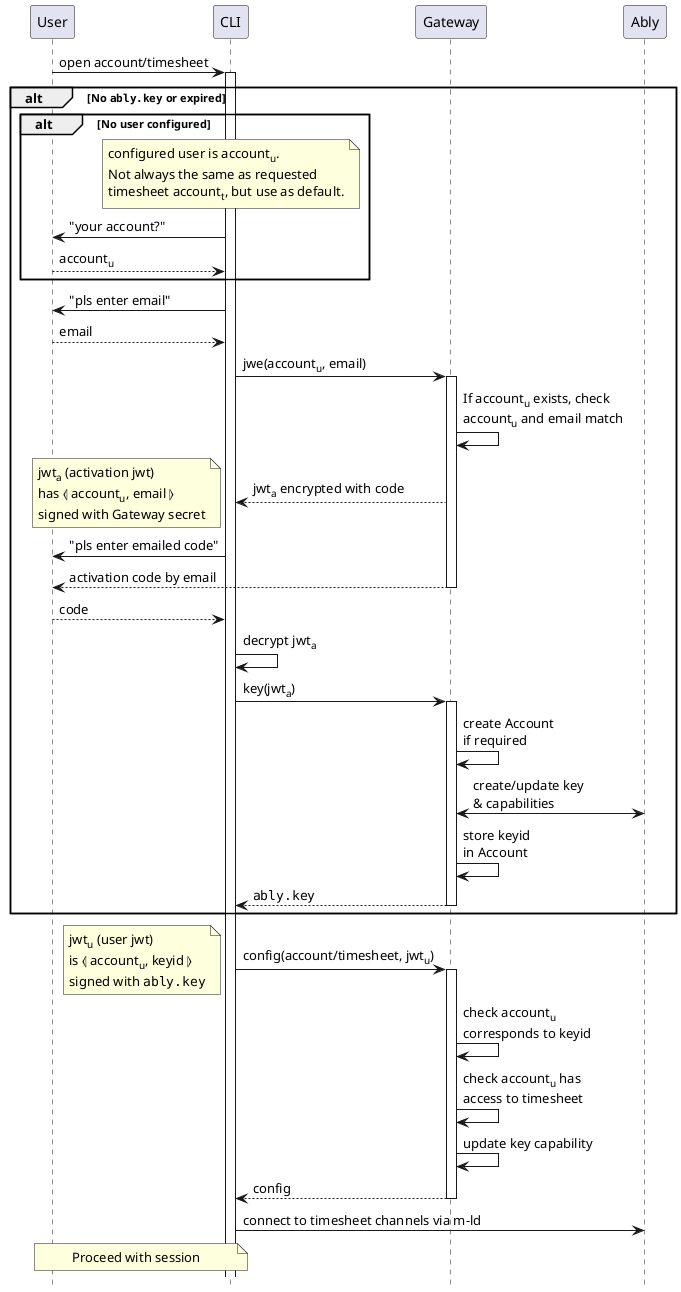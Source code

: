 @startuml
'https://plantuml.com/sequence-diagram
hide footbox

User -> CLI ++: open account/timesheet
alt No ""ably.key"" or expired
  alt No user configured
    note over CLI
      configured user is account<sub>u</sub>.
      Not always the same as requested
      timesheet account<sub>t</sub>, but use as default.
    end note
    CLI -> User: "your account?"
    User --> CLI: account<sub>u</sub>
  end
  CLI -> User: "pls enter email"
  User --> CLI: email
  CLI -> Gateway ++: jwe(account<sub>u</sub>, email)
  Gateway -> Gateway: If account<sub>u</sub> exists, check\naccount<sub>u</sub> and email match
  Gateway --> CLI: jwt<sub>a</sub> encrypted with code
  note left
    jwt<sub>a</sub> (activation jwt)
    has ⦉ account<sub>u</sub>, email ⦊
    signed with Gateway secret
  end note
  CLI -> User: "pls enter emailed code"
  Gateway --> User --: activation code by email

  User --> CLI: code
  ' TODO: brute force attack (look for a parseable JWT)
  CLI -> CLI: decrypt jwt<sub>a</sub>
  ' TODO: replay attack within JWT validity period
  CLI -> Gateway ++: key(jwt<sub>a</sub>)
  Gateway -> Gateway: create Account\nif required
  Gateway <-> Ably: create/update key\n& capabilities
  Gateway -> Gateway: store keyid\nin Account
  return ""ably.key""
end

CLI -> Gateway ++: config(account/timesheet, jwt<sub>u</sub>)
note left
  jwt<sub>u</sub> (user jwt)
  is ⦉ account<sub>u</sub>, keyid ⦊
  signed with ""ably.key""
end note
Gateway -> Gateway: check account<sub>u</sub>\ncorresponds to keyid
Gateway -> Gateway: check account<sub>u</sub> has\naccess to timesheet
Gateway -> Gateway: update key capability
return config

CLI -> Ably: connect to timesheet channels via m-ld
note over User, CLI: Proceed with session

@enduml